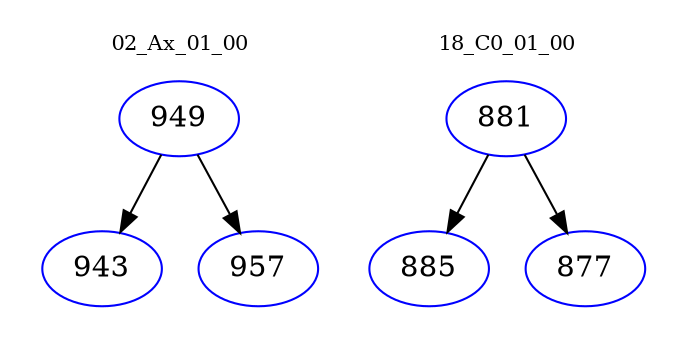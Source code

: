 digraph{
subgraph cluster_0 {
color = white
label = "02_Ax_01_00";
fontsize=10;
T0_949 [label="949", color="blue"]
T0_949 -> T0_943 [color="black"]
T0_943 [label="943", color="blue"]
T0_949 -> T0_957 [color="black"]
T0_957 [label="957", color="blue"]
}
subgraph cluster_1 {
color = white
label = "18_C0_01_00";
fontsize=10;
T1_881 [label="881", color="blue"]
T1_881 -> T1_885 [color="black"]
T1_885 [label="885", color="blue"]
T1_881 -> T1_877 [color="black"]
T1_877 [label="877", color="blue"]
}
}
